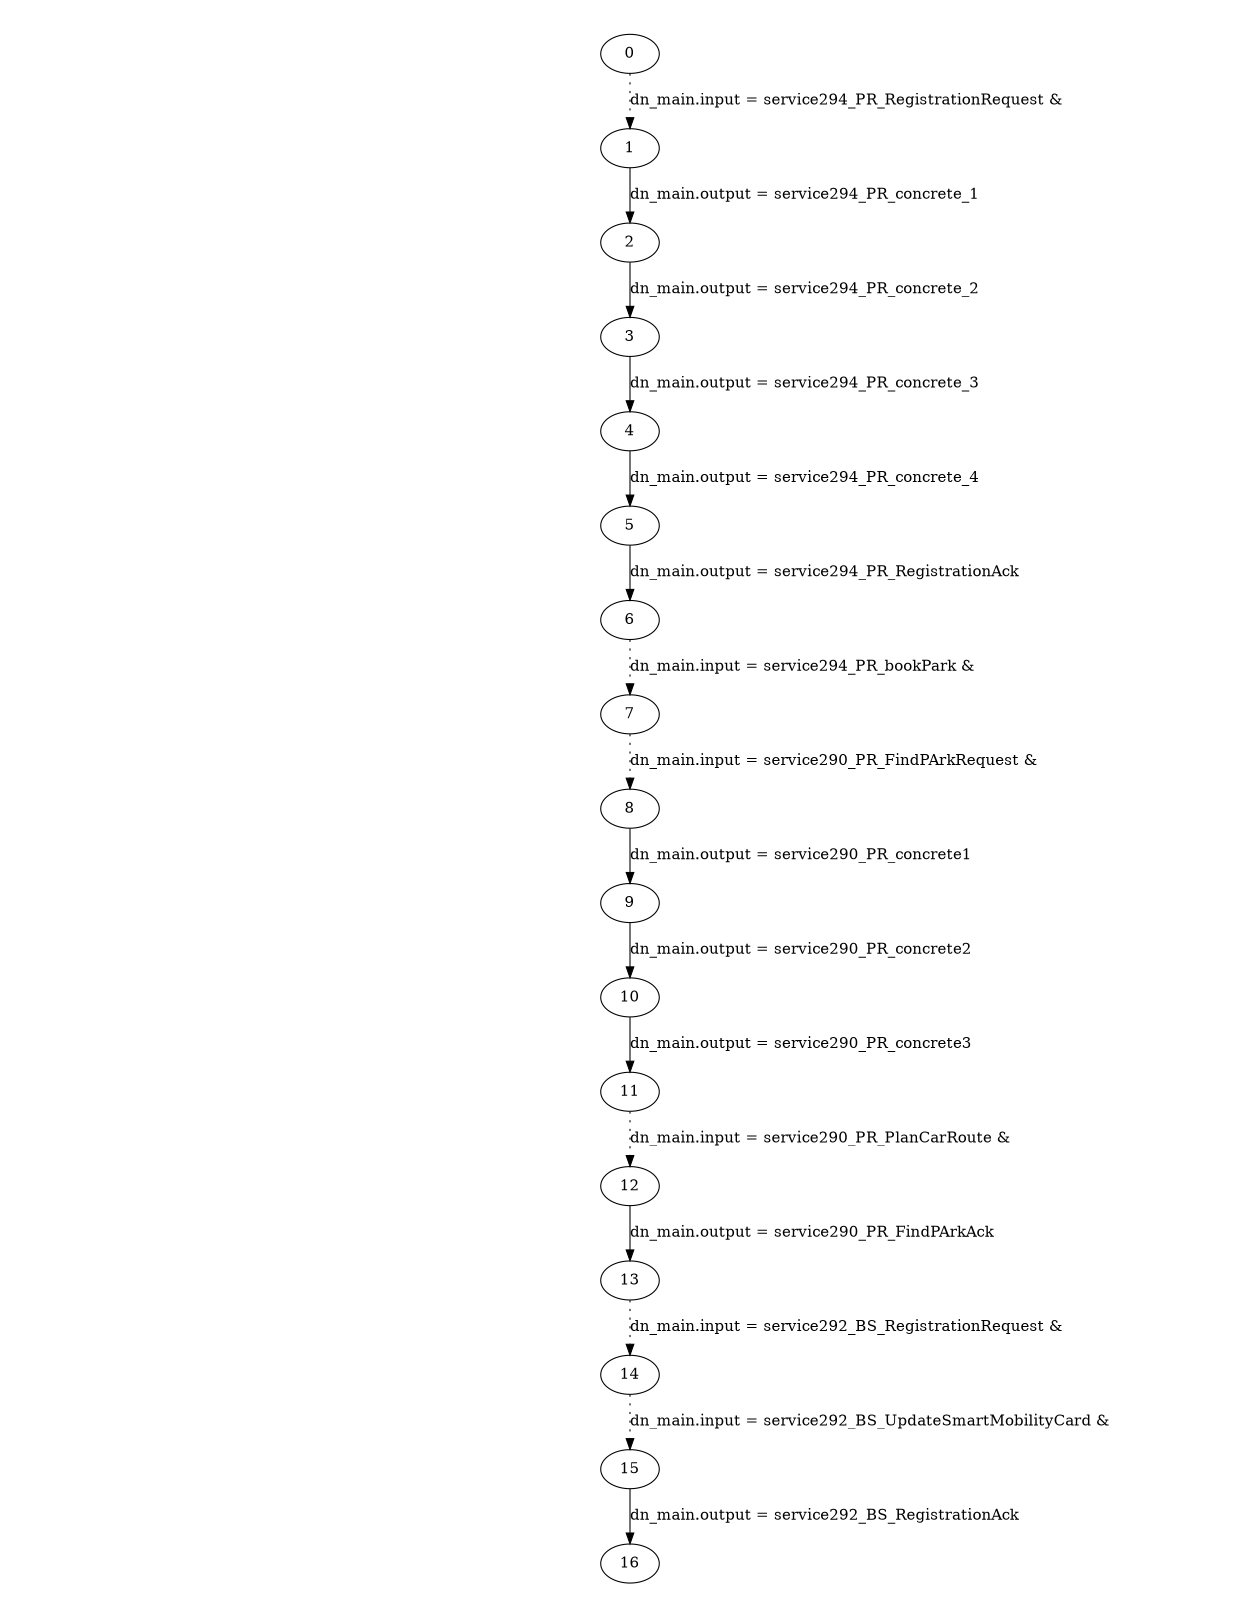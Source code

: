 digraph plan_fsm {
ratio="1.3";
margin="0.2";
size="8.0,11.4";
"0" -> "1" [style=dotted label="dn_main.input = service294_PR_RegistrationRequest &\n"]
"1" -> "2" [label="dn_main.output = service294_PR_concrete_1"]
"2" -> "3" [label="dn_main.output = service294_PR_concrete_2"]
"3" -> "4" [label="dn_main.output = service294_PR_concrete_3"]
"4" -> "5" [label="dn_main.output = service294_PR_concrete_4"]
"5" -> "6" [label="dn_main.output = service294_PR_RegistrationAck"]
"6" -> "7" [style=dotted label="dn_main.input = service294_PR_bookPark &\n"]
"7" -> "8" [style=dotted label="dn_main.input = service290_PR_FindPArkRequest &\n"]
"8" -> "9" [label="dn_main.output = service290_PR_concrete1"]
"9" -> "10" [label="dn_main.output = service290_PR_concrete2"]
"10" -> "11" [label="dn_main.output = service290_PR_concrete3"]
"11" -> "12" [style=dotted label="dn_main.input = service290_PR_PlanCarRoute &\n"]
"12" -> "13" [label="dn_main.output = service290_PR_FindPArkAck"]
"13" -> "14" [style=dotted label="dn_main.input = service292_BS_RegistrationRequest &\n"]
"14" -> "15" [style=dotted label="dn_main.input = service292_BS_UpdateSmartMobilityCard &\n"]
"15" -> "16" [label="dn_main.output = service292_BS_RegistrationAck"]
}


